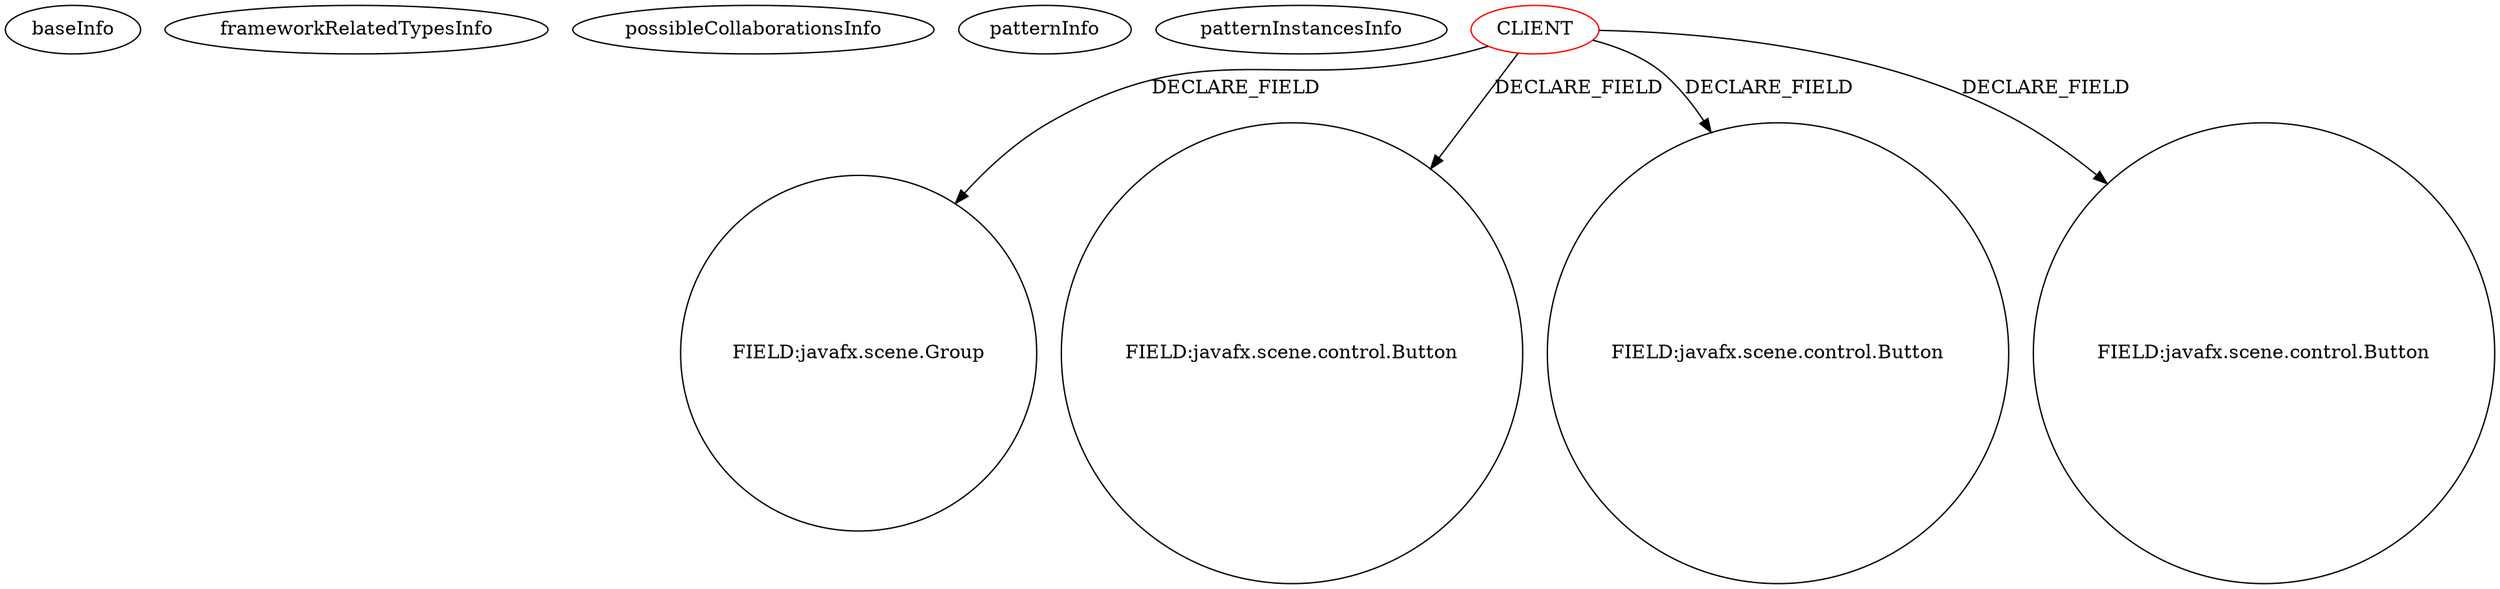 digraph {
baseInfo[graphId=1408,category="pattern",isAnonymous=false,possibleRelation=false]
frameworkRelatedTypesInfo[]
possibleCollaborationsInfo[]
patternInfo[frequency=3.0,patternRootClient=0]
patternInstancesInfo[0="joelburget-miftiwac~/joelburget-miftiwac/miftiwac-master/src/Dynamic_page.java~Dynamic_page~3333",1="brunoborges-fx2048~/brunoborges-fx2048/fx2048-master/src/game2048/Board.java~Board~2229",2="didygo-gce-display~/didygo-gce-display/gce-display-master/src/proto1/DashBoard.java~DashBoard~2407"]
42[label="FIELD:javafx.scene.Group",vertexType="FIELD_DECLARATION",isFrameworkType=false,shape=circle]
0[label="CLIENT",vertexType="ROOT_CLIENT_CLASS_DECLARATION",isFrameworkType=false,color=red]
6[label="FIELD:javafx.scene.control.Button",vertexType="FIELD_DECLARATION",isFrameworkType=false,shape=circle]
8[label="FIELD:javafx.scene.control.Button",vertexType="FIELD_DECLARATION",isFrameworkType=false,shape=circle]
2[label="FIELD:javafx.scene.control.Button",vertexType="FIELD_DECLARATION",isFrameworkType=false,shape=circle]
0->6[label="DECLARE_FIELD"]
0->2[label="DECLARE_FIELD"]
0->42[label="DECLARE_FIELD"]
0->8[label="DECLARE_FIELD"]
}
